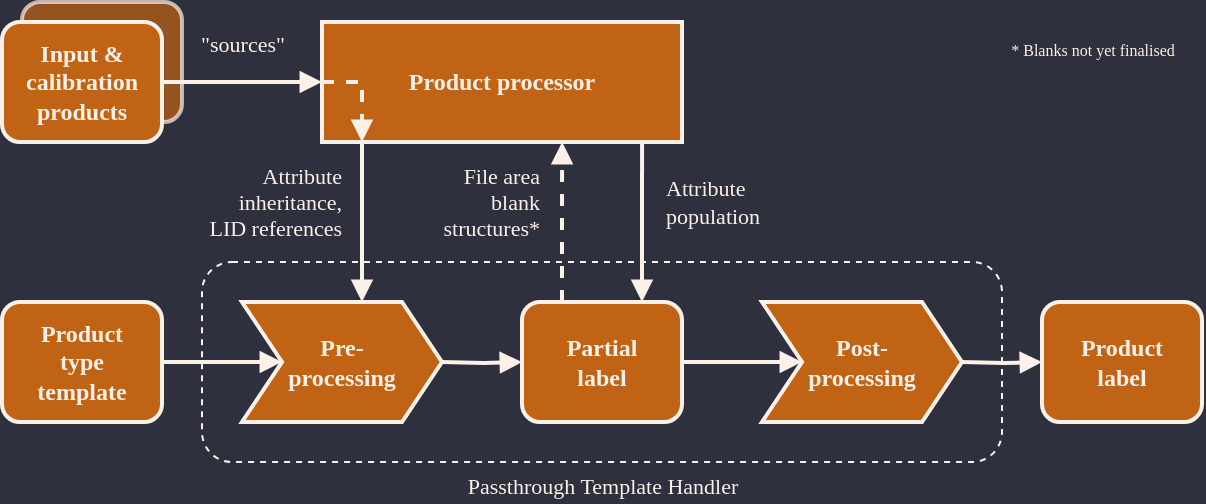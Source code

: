 <mxfile version="14.5.1" type="device"><diagram id="WMmTYOMc_rermUBkknt-" name="Page-1"><mxGraphModel dx="333" dy="187" grid="1" gridSize="10" guides="1" tooltips="1" connect="1" arrows="1" fold="1" page="1" pageScale="1" pageWidth="1169" pageHeight="827" background="#2e303eff" math="0" shadow="0"><root><mxCell id="0"/><mxCell id="1" parent="0"/><mxCell id="l0owWFL-zX6bX3At-uqB-37" value="" style="rounded=1;whiteSpace=wrap;html=1;labelBackgroundColor=none;strokeColor=#FCF1E9;strokeWidth=1;fontFamily=Fira Sans;fontSource=https%3A%2F%2Ffonts.googleapis.com%2Fcss%3Ffamily%3DFira%2BSans;fontSize=11;fontColor=#FCF1E9;align=center;fillColor=none;dashed=1;verticalAlign=bottom;" vertex="1" parent="1"><mxGeometry x="400" y="260" width="400" height="100" as="geometry"/></mxCell><mxCell id="l0owWFL-zX6bX3At-uqB-33" value="" style="rounded=1;whiteSpace=wrap;html=1;fontColor=#333333;strokeWidth=2;strokeColor=#FCF1E9;fillColor=#C16315;opacity=70;" vertex="1" parent="1"><mxGeometry x="310" y="130" width="80" height="60" as="geometry"/></mxCell><mxCell id="l0owWFL-zX6bX3At-uqB-3" value="" style="edgeStyle=orthogonalEdgeStyle;rounded=0;orthogonalLoop=1;jettySize=auto;html=1;strokeWidth=2;strokeColor=#FCF1E9;endArrow=block;endFill=1;entryX=0.5;entryY=0;entryDx=0;entryDy=0;" edge="1" parent="1"><mxGeometry relative="1" as="geometry"><mxPoint x="480" y="200" as="sourcePoint"/><mxPoint x="480" y="280" as="targetPoint"/></mxGeometry></mxCell><mxCell id="l0owWFL-zX6bX3At-uqB-21" value="Attribute &lt;br style=&quot;font-size: 11px;&quot;&gt;inheritance,&lt;br style=&quot;font-size: 11px;&quot;&gt;LID references" style="edgeLabel;html=1;align=right;verticalAlign=middle;resizable=0;points=[];fontSize=11;fontFamily=Fira Sans;fontColor=#FCF1E9;labelBackgroundColor=none;" vertex="1" connectable="0" parent="l0owWFL-zX6bX3At-uqB-3"><mxGeometry x="-0.245" y="1" relative="1" as="geometry"><mxPoint x="-11" y="-0.33" as="offset"/></mxGeometry></mxCell><mxCell id="l0owWFL-zX6bX3At-uqB-9" value="" style="edgeStyle=orthogonalEdgeStyle;rounded=0;orthogonalLoop=1;jettySize=auto;html=1;endArrow=block;endFill=1;strokeColor=#FCF1E9;strokeWidth=2;fontFamily=Fira Sans;fontSource=https%3A%2F%2Ffonts.googleapis.com%2Fcss%3Ffamily%3DFira%2BSans;fontColor=#FCF1E9;" edge="1" parent="1" target="l0owWFL-zX6bX3At-uqB-8"><mxGeometry relative="1" as="geometry"><mxPoint x="520" y="310" as="sourcePoint"/></mxGeometry></mxCell><mxCell id="l0owWFL-zX6bX3At-uqB-22" value="" style="edgeStyle=orthogonalEdgeStyle;rounded=0;orthogonalLoop=1;jettySize=auto;html=1;labelBackgroundColor=none;endArrow=block;endFill=1;strokeColor=#FCF1E9;strokeWidth=2;fontFamily=Fira Sans;fontSource=https%3A%2F%2Ffonts.googleapis.com%2Fcss%3Ffamily%3DFira%2BSans;fontSize=12;fontColor=#FCF1E9;entryX=0;entryY=0.5;entryDx=0;entryDy=0;" edge="1" parent="1" source="l0owWFL-zX6bX3At-uqB-8" target="l0owWFL-zX6bX3At-uqB-26"><mxGeometry relative="1" as="geometry"><mxPoint x="720" y="310" as="targetPoint"/></mxGeometry></mxCell><mxCell id="l0owWFL-zX6bX3At-uqB-8" value="Partial&lt;br&gt;label" style="rounded=1;whiteSpace=wrap;html=1;strokeColor=#FCF1E9;strokeWidth=2;fillColor=#C16315;fontFamily=Fira Sans;fontSource=https%3A%2F%2Ffonts.googleapis.com%2Fcss%3Ffamily%3DFira%2BSans;fontColor=#FCF1E9;fontStyle=1" vertex="1" parent="1"><mxGeometry x="560" y="280" width="80" height="60" as="geometry"/></mxCell><mxCell id="l0owWFL-zX6bX3At-uqB-20" value="" style="edgeStyle=orthogonalEdgeStyle;rounded=0;orthogonalLoop=1;jettySize=auto;html=1;labelBackgroundColor=none;endArrow=block;endFill=1;strokeColor=#FCF1E9;strokeWidth=2;fontFamily=Fira Sans;fontSource=https%3A%2F%2Ffonts.googleapis.com%2Fcss%3Ffamily%3DFira%2BSans;fontSize=12;fontColor=#FCF1E9;" edge="1" parent="1" target="l0owWFL-zX6bX3At-uqB-19"><mxGeometry relative="1" as="geometry"><mxPoint x="780" y="310" as="sourcePoint"/></mxGeometry></mxCell><mxCell id="l0owWFL-zX6bX3At-uqB-15" value="" style="edgeStyle=orthogonalEdgeStyle;rounded=0;orthogonalLoop=1;jettySize=auto;html=1;labelBackgroundColor=none;endArrow=block;endFill=1;strokeColor=#FCF1E9;strokeWidth=2;fontFamily=Fira Sans;fontSource=https%3A%2F%2Ffonts.googleapis.com%2Fcss%3Ffamily%3DFira%2BSans;fontSize=12;fontColor=#FCF1E9;" edge="1" parent="1" source="l0owWFL-zX6bX3At-uqB-14"><mxGeometry relative="1" as="geometry"><mxPoint x="440" y="310" as="targetPoint"/></mxGeometry></mxCell><mxCell id="l0owWFL-zX6bX3At-uqB-14" value="&lt;font data-font-src=&quot;https://fonts.googleapis.com/css?family=Fira+Sans&quot;&gt;Product &lt;br&gt;type&lt;br&gt;template&lt;/font&gt;" style="rounded=1;whiteSpace=wrap;html=1;strokeWidth=2;strokeColor=#FCF1E9;fillColor=#C16315;fontFamily=Fira Sans;fontSource=https%3A%2F%2Ffonts.googleapis.com%2Fcss%3Ffamily%3DFira%2BSans;fontColor=#FCF1E9;fontStyle=1" vertex="1" parent="1"><mxGeometry x="300" y="280" width="80" height="60" as="geometry"/></mxCell><mxCell id="l0owWFL-zX6bX3At-uqB-18" value="" style="edgeStyle=orthogonalEdgeStyle;rounded=0;orthogonalLoop=1;jettySize=auto;html=1;labelBackgroundColor=none;endArrow=block;endFill=1;strokeColor=#FCF1E9;strokeWidth=2;fontFamily=Fira Sans;fontSource=https%3A%2F%2Ffonts.googleapis.com%2Fcss%3Ffamily%3DFira%2BSans;fontSize=12;fontColor=#FCF1E9;entryX=0.75;entryY=0;entryDx=0;entryDy=0;exitX=0.889;exitY=1;exitDx=0;exitDy=0;exitPerimeter=0;" edge="1" parent="1" source="l0owWFL-zX6bX3At-uqB-16" target="l0owWFL-zX6bX3At-uqB-8"><mxGeometry relative="1" as="geometry"><mxPoint x="620" y="220" as="sourcePoint"/><mxPoint x="780" y="280" as="targetPoint"/></mxGeometry></mxCell><mxCell id="l0owWFL-zX6bX3At-uqB-27" value="Attribute&lt;br style=&quot;font-size: 11px;&quot;&gt;population" style="edgeLabel;html=1;align=left;verticalAlign=middle;resizable=0;points=[];fontSize=11;fontFamily=Fira Sans;fontColor=#FCF1E9;labelBackgroundColor=none;" vertex="1" connectable="0" parent="l0owWFL-zX6bX3At-uqB-18"><mxGeometry x="-0.202" y="1" relative="1" as="geometry"><mxPoint x="8.99" y="-2" as="offset"/></mxGeometry></mxCell><mxCell id="l0owWFL-zX6bX3At-uqB-16" value="Product processor" style="rounded=0;whiteSpace=wrap;html=1;strokeColor=#FCF1E9;strokeWidth=2;fillColor=#C16315;fontFamily=Fira Sans;fontSource=https%3A%2F%2Ffonts.googleapis.com%2Fcss%3Ffamily%3DFira%2BSans;fontColor=#FCF1E9;fontStyle=1" vertex="1" parent="1"><mxGeometry x="460" y="140" width="180" height="60" as="geometry"/></mxCell><mxCell id="l0owWFL-zX6bX3At-uqB-19" value="&lt;b&gt;Product &lt;br&gt;label&lt;/b&gt;" style="rounded=1;whiteSpace=wrap;html=1;strokeColor=#FCF1E9;strokeWidth=2;fillColor=#C16315;fontFamily=Fira Sans;fontSource=https%3A%2F%2Ffonts.googleapis.com%2Fcss%3Ffamily%3DFira%2BSans;fontColor=#FCF1E9;glass=0;shadow=0;" vertex="1" parent="1"><mxGeometry x="820" y="280" width="80" height="60" as="geometry"/></mxCell><mxCell id="l0owWFL-zX6bX3At-uqB-25" value="Pre-&lt;br&gt;processing" style="shape=step;perimeter=stepPerimeter;whiteSpace=wrap;html=1;fixedSize=1;rounded=0;labelBackgroundColor=none;strokeColor=#FCF1E9;strokeWidth=2;fillColor=#C16315;fontFamily=Fira Sans;fontSource=https%3A%2F%2Ffonts.googleapis.com%2Fcss%3Ffamily%3DFira%2BSans;fontSize=12;fontColor=#FCF1E9;spacingLeft=0;fontStyle=1" vertex="1" parent="1"><mxGeometry x="420" y="280" width="100" height="60" as="geometry"/></mxCell><mxCell id="l0owWFL-zX6bX3At-uqB-26" value="Post-&lt;br&gt;processing" style="shape=step;perimeter=stepPerimeter;whiteSpace=wrap;html=1;fixedSize=1;rounded=0;labelBackgroundColor=none;strokeColor=#FCF1E9;strokeWidth=2;fillColor=#C16315;fontFamily=Fira Sans;fontSource=https%3A%2F%2Ffonts.googleapis.com%2Fcss%3Ffamily%3DFira%2BSans;fontSize=12;fontColor=#FCF1E9;spacingLeft=0;fontStyle=1" vertex="1" parent="1"><mxGeometry x="680" y="280" width="100" height="60" as="geometry"/></mxCell><mxCell id="l0owWFL-zX6bX3At-uqB-32" value="&quot;sources&quot;" style="edgeStyle=orthogonalEdgeStyle;rounded=0;orthogonalLoop=1;jettySize=auto;html=1;labelBackgroundColor=none;endArrow=block;endFill=1;strokeColor=#FCF1E9;strokeWidth=2;fontFamily=Fira Sans;fontSource=https%3A%2F%2Ffonts.googleapis.com%2Fcss%3Ffamily%3DFira%2BSans;fontSize=11;fontColor=#FCF1E9;verticalAlign=bottom;" edge="1" parent="1" source="l0owWFL-zX6bX3At-uqB-30" target="l0owWFL-zX6bX3At-uqB-16"><mxGeometry y="10" relative="1" as="geometry"><mxPoint as="offset"/></mxGeometry></mxCell><mxCell id="l0owWFL-zX6bX3At-uqB-30" value="Input &amp;amp; calibration&lt;br&gt;products" style="rounded=1;whiteSpace=wrap;html=1;strokeWidth=2;strokeColor=#FCF1E9;fillColor=#C16315;fontFamily=Fira Sans;fontSource=https%3A%2F%2Ffonts.googleapis.com%2Fcss%3Ffamily%3DFira%2BSans;fontColor=#FCF1E9;fontStyle=1" vertex="1" parent="1"><mxGeometry x="300" y="140" width="80" height="60" as="geometry"/></mxCell><mxCell id="l0owWFL-zX6bX3At-uqB-34" style="edgeStyle=orthogonalEdgeStyle;rounded=0;orthogonalLoop=1;jettySize=auto;html=1;exitX=0;exitY=0.5;exitDx=0;exitDy=0;labelBackgroundColor=none;endArrow=block;endFill=1;strokeColor=#FCF1E9;strokeWidth=2;fontFamily=Fira Sans;fontSource=https%3A%2F%2Ffonts.googleapis.com%2Fcss%3Ffamily%3DFira%2BSans;fontSize=12;fontColor=#FCF1E9;dashed=1;" edge="1" parent="1" source="l0owWFL-zX6bX3At-uqB-16"><mxGeometry relative="1" as="geometry"><mxPoint x="480" y="200" as="targetPoint"/></mxGeometry></mxCell><mxCell id="l0owWFL-zX6bX3At-uqB-35" value="File area&lt;br style=&quot;font-size: 11px&quot;&gt;blank&lt;br&gt;structures*" style="edgeStyle=orthogonalEdgeStyle;rounded=0;orthogonalLoop=1;jettySize=auto;html=1;exitX=0.25;exitY=0;exitDx=0;exitDy=0;labelBackgroundColor=none;endArrow=block;endFill=1;strokeColor=#FCF1E9;strokeWidth=2;fontFamily=Fira Sans;fontSource=https%3A%2F%2Ffonts.googleapis.com%2Fcss%3Ffamily%3DFira%2BSans;fontSize=11;fontColor=#FCF1E9;dashed=1;entryX=0.667;entryY=1;entryDx=0;entryDy=0;entryPerimeter=0;align=right;" edge="1" parent="1" source="l0owWFL-zX6bX3At-uqB-8" target="l0owWFL-zX6bX3At-uqB-16"><mxGeometry x="0.251" y="10" relative="1" as="geometry"><mxPoint x="580" y="210" as="targetPoint"/><mxPoint as="offset"/></mxGeometry></mxCell><mxCell id="l0owWFL-zX6bX3At-uqB-38" value="&lt;span&gt;Passthrough Template Handler&lt;/span&gt;" style="text;html=1;align=center;verticalAlign=middle;resizable=0;points=[];autosize=1;fontSize=11;fontFamily=Fira Sans;fontColor=#FCF1E9;" vertex="1" parent="1"><mxGeometry x="518.5" y="363" width="163" height="17" as="geometry"/></mxCell><mxCell id="l0owWFL-zX6bX3At-uqB-39" value="* Blanks not yet finalised" style="text;html=1;align=center;verticalAlign=middle;resizable=0;points=[];autosize=1;fontSize=8;fontFamily=Fira Sans;fontColor=#FCF1E9;" vertex="1" parent="1"><mxGeometry x="790" y="144" width="110" height="20" as="geometry"/></mxCell></root></mxGraphModel></diagram></mxfile>
